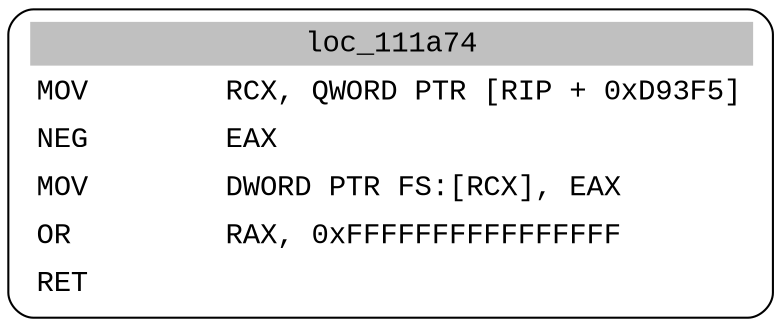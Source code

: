 digraph asm_graph {
1941 [
shape="Mrecord" fontname="Courier New"label =<<table border="0" cellborder="0" cellpadding="3"><tr><td align="center" colspan="2" bgcolor="grey">loc_111a74</td></tr><tr><td align="left">MOV        RCX, QWORD PTR [RIP + 0xD93F5]</td></tr><tr><td align="left">NEG        EAX</td></tr><tr><td align="left">MOV        DWORD PTR FS:[RCX], EAX</td></tr><tr><td align="left">OR         RAX, 0xFFFFFFFFFFFFFFFF</td></tr><tr><td align="left">RET        </td></tr></table>> ];
}